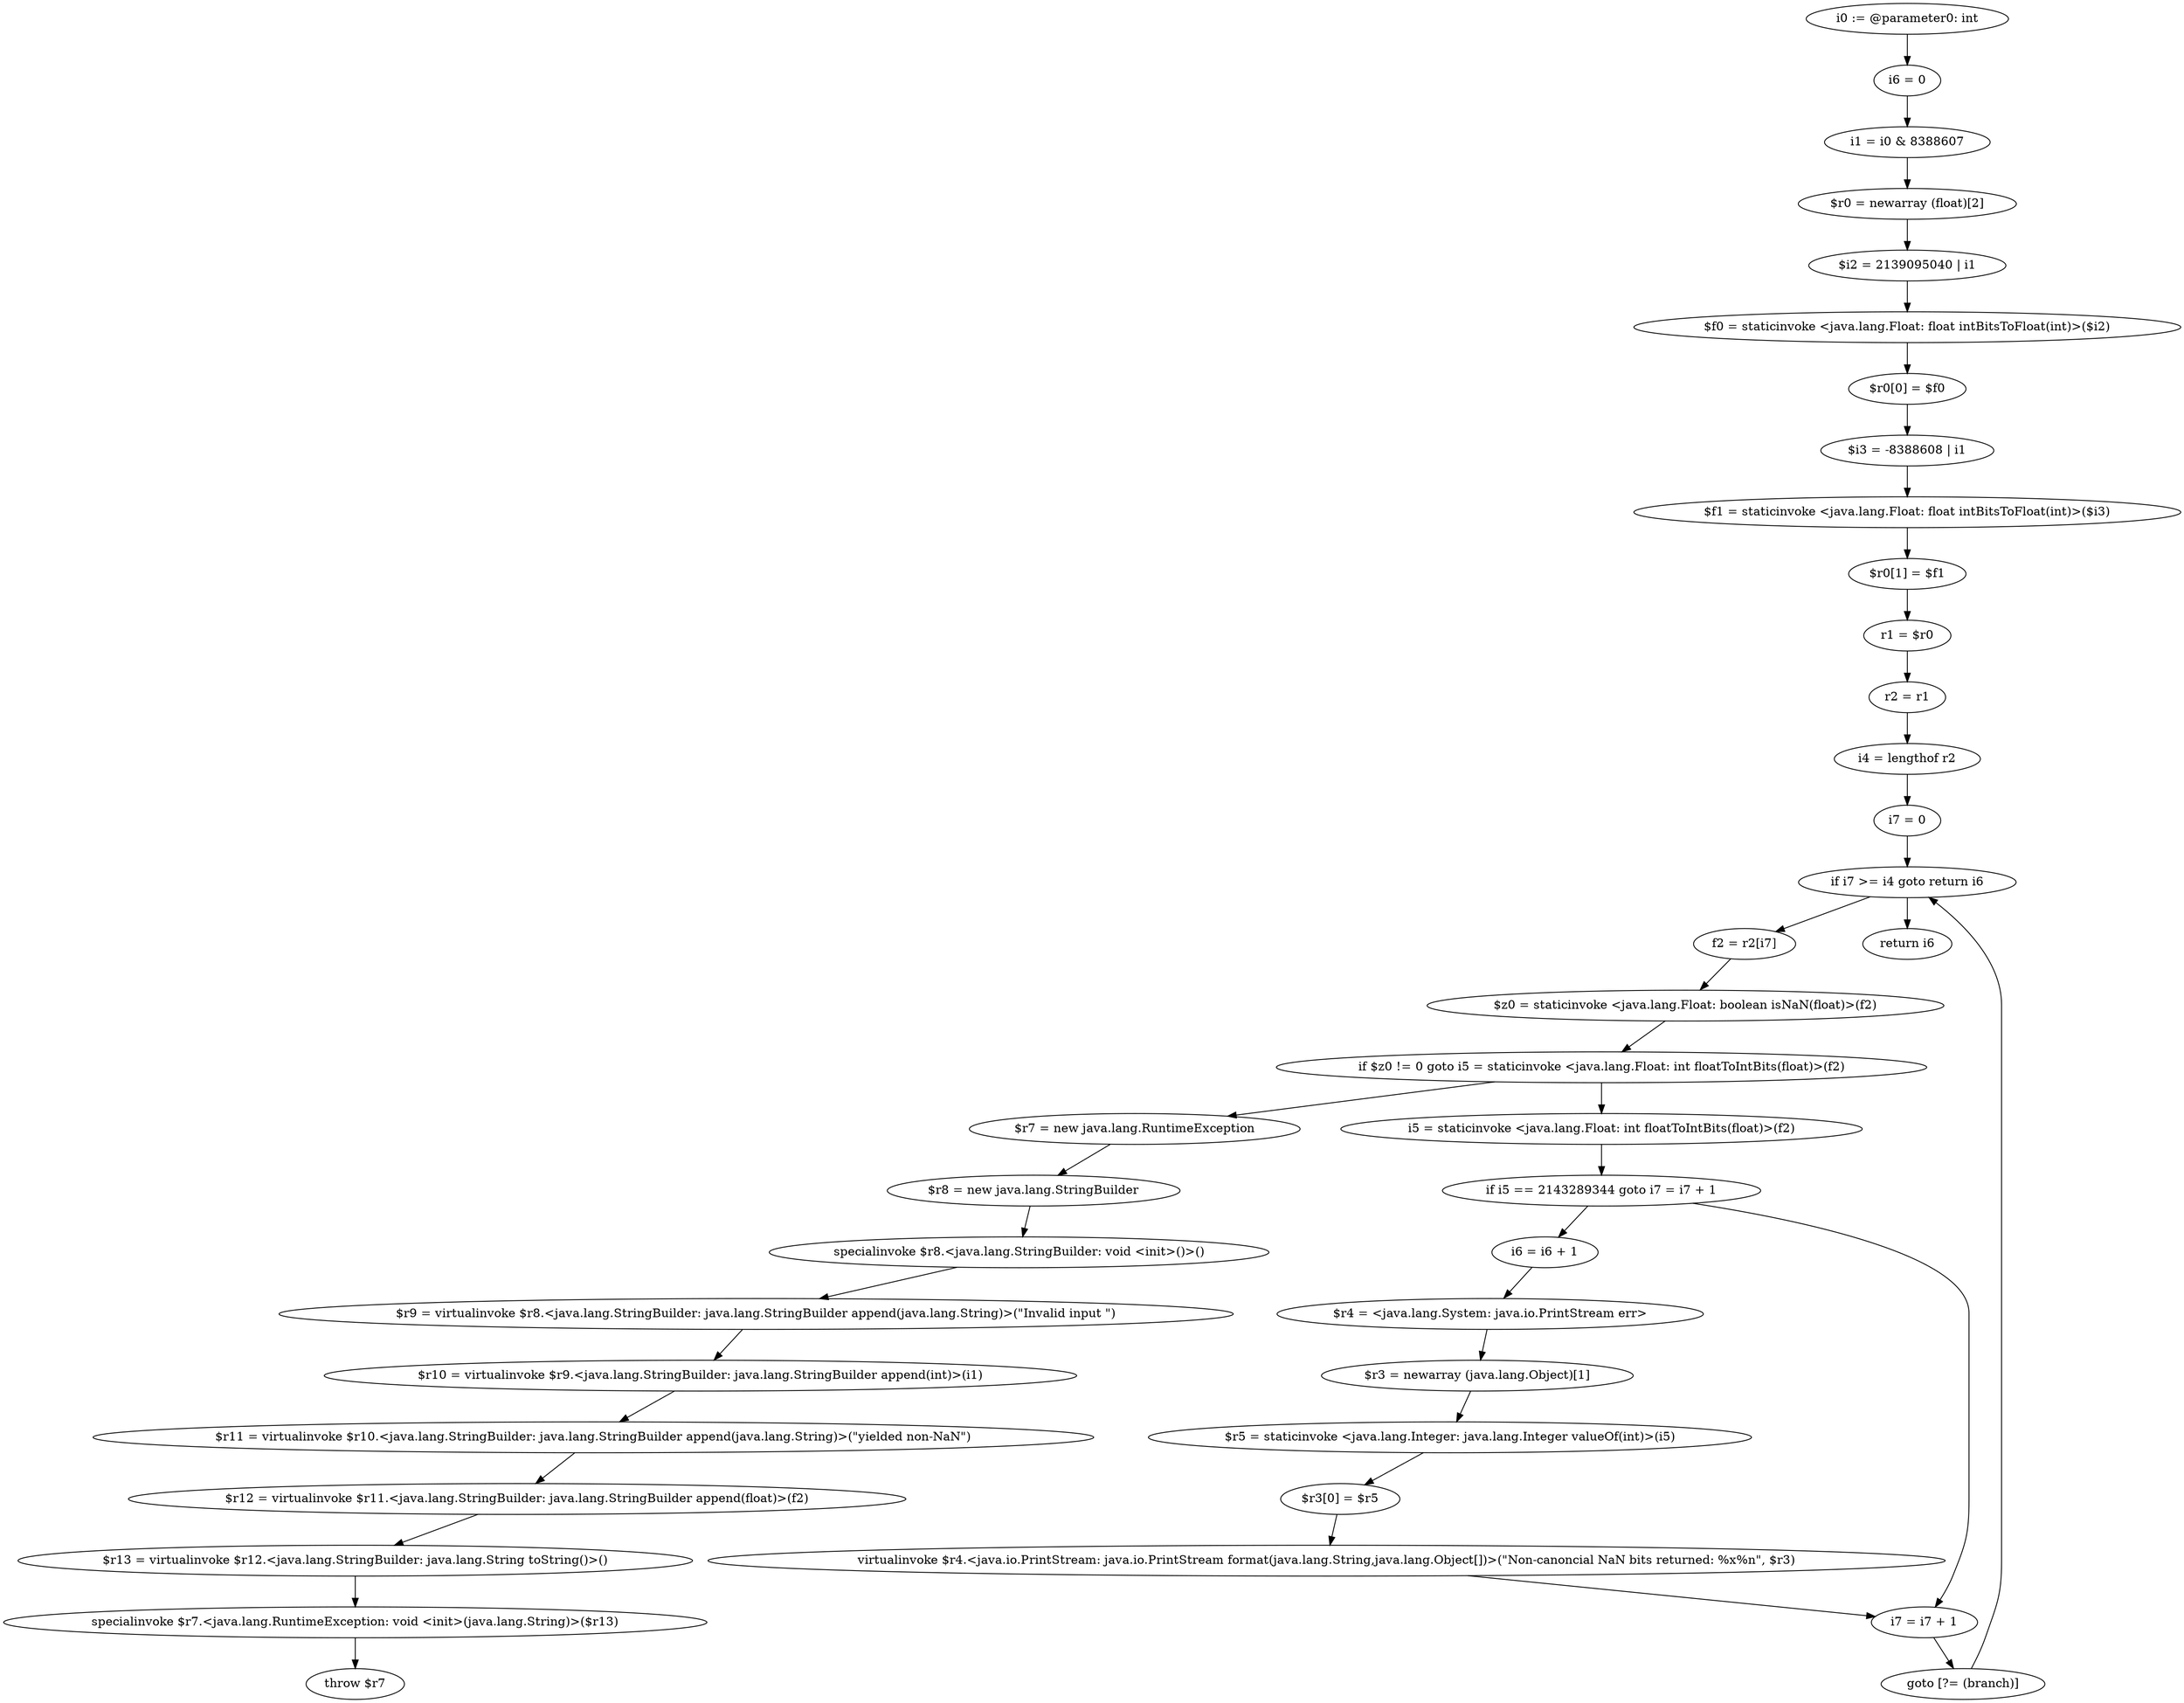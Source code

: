 digraph "unitGraph" {
    "i0 := @parameter0: int"
    "i6 = 0"
    "i1 = i0 & 8388607"
    "$r0 = newarray (float)[2]"
    "$i2 = 2139095040 | i1"
    "$f0 = staticinvoke <java.lang.Float: float intBitsToFloat(int)>($i2)"
    "$r0[0] = $f0"
    "$i3 = -8388608 | i1"
    "$f1 = staticinvoke <java.lang.Float: float intBitsToFloat(int)>($i3)"
    "$r0[1] = $f1"
    "r1 = $r0"
    "r2 = r1"
    "i4 = lengthof r2"
    "i7 = 0"
    "if i7 >= i4 goto return i6"
    "f2 = r2[i7]"
    "$z0 = staticinvoke <java.lang.Float: boolean isNaN(float)>(f2)"
    "if $z0 != 0 goto i5 = staticinvoke <java.lang.Float: int floatToIntBits(float)>(f2)"
    "$r7 = new java.lang.RuntimeException"
    "$r8 = new java.lang.StringBuilder"
    "specialinvoke $r8.<java.lang.StringBuilder: void <init>()>()"
    "$r9 = virtualinvoke $r8.<java.lang.StringBuilder: java.lang.StringBuilder append(java.lang.String)>(\"Invalid input \")"
    "$r10 = virtualinvoke $r9.<java.lang.StringBuilder: java.lang.StringBuilder append(int)>(i1)"
    "$r11 = virtualinvoke $r10.<java.lang.StringBuilder: java.lang.StringBuilder append(java.lang.String)>(\"yielded non-NaN\")"
    "$r12 = virtualinvoke $r11.<java.lang.StringBuilder: java.lang.StringBuilder append(float)>(f2)"
    "$r13 = virtualinvoke $r12.<java.lang.StringBuilder: java.lang.String toString()>()"
    "specialinvoke $r7.<java.lang.RuntimeException: void <init>(java.lang.String)>($r13)"
    "throw $r7"
    "i5 = staticinvoke <java.lang.Float: int floatToIntBits(float)>(f2)"
    "if i5 == 2143289344 goto i7 = i7 + 1"
    "i6 = i6 + 1"
    "$r4 = <java.lang.System: java.io.PrintStream err>"
    "$r3 = newarray (java.lang.Object)[1]"
    "$r5 = staticinvoke <java.lang.Integer: java.lang.Integer valueOf(int)>(i5)"
    "$r3[0] = $r5"
    "virtualinvoke $r4.<java.io.PrintStream: java.io.PrintStream format(java.lang.String,java.lang.Object[])>(\"Non-canoncial NaN bits returned: %x%n\", $r3)"
    "i7 = i7 + 1"
    "goto [?= (branch)]"
    "return i6"
    "i0 := @parameter0: int"->"i6 = 0";
    "i6 = 0"->"i1 = i0 & 8388607";
    "i1 = i0 & 8388607"->"$r0 = newarray (float)[2]";
    "$r0 = newarray (float)[2]"->"$i2 = 2139095040 | i1";
    "$i2 = 2139095040 | i1"->"$f0 = staticinvoke <java.lang.Float: float intBitsToFloat(int)>($i2)";
    "$f0 = staticinvoke <java.lang.Float: float intBitsToFloat(int)>($i2)"->"$r0[0] = $f0";
    "$r0[0] = $f0"->"$i3 = -8388608 | i1";
    "$i3 = -8388608 | i1"->"$f1 = staticinvoke <java.lang.Float: float intBitsToFloat(int)>($i3)";
    "$f1 = staticinvoke <java.lang.Float: float intBitsToFloat(int)>($i3)"->"$r0[1] = $f1";
    "$r0[1] = $f1"->"r1 = $r0";
    "r1 = $r0"->"r2 = r1";
    "r2 = r1"->"i4 = lengthof r2";
    "i4 = lengthof r2"->"i7 = 0";
    "i7 = 0"->"if i7 >= i4 goto return i6";
    "if i7 >= i4 goto return i6"->"f2 = r2[i7]";
    "if i7 >= i4 goto return i6"->"return i6";
    "f2 = r2[i7]"->"$z0 = staticinvoke <java.lang.Float: boolean isNaN(float)>(f2)";
    "$z0 = staticinvoke <java.lang.Float: boolean isNaN(float)>(f2)"->"if $z0 != 0 goto i5 = staticinvoke <java.lang.Float: int floatToIntBits(float)>(f2)";
    "if $z0 != 0 goto i5 = staticinvoke <java.lang.Float: int floatToIntBits(float)>(f2)"->"$r7 = new java.lang.RuntimeException";
    "if $z0 != 0 goto i5 = staticinvoke <java.lang.Float: int floatToIntBits(float)>(f2)"->"i5 = staticinvoke <java.lang.Float: int floatToIntBits(float)>(f2)";
    "$r7 = new java.lang.RuntimeException"->"$r8 = new java.lang.StringBuilder";
    "$r8 = new java.lang.StringBuilder"->"specialinvoke $r8.<java.lang.StringBuilder: void <init>()>()";
    "specialinvoke $r8.<java.lang.StringBuilder: void <init>()>()"->"$r9 = virtualinvoke $r8.<java.lang.StringBuilder: java.lang.StringBuilder append(java.lang.String)>(\"Invalid input \")";
    "$r9 = virtualinvoke $r8.<java.lang.StringBuilder: java.lang.StringBuilder append(java.lang.String)>(\"Invalid input \")"->"$r10 = virtualinvoke $r9.<java.lang.StringBuilder: java.lang.StringBuilder append(int)>(i1)";
    "$r10 = virtualinvoke $r9.<java.lang.StringBuilder: java.lang.StringBuilder append(int)>(i1)"->"$r11 = virtualinvoke $r10.<java.lang.StringBuilder: java.lang.StringBuilder append(java.lang.String)>(\"yielded non-NaN\")";
    "$r11 = virtualinvoke $r10.<java.lang.StringBuilder: java.lang.StringBuilder append(java.lang.String)>(\"yielded non-NaN\")"->"$r12 = virtualinvoke $r11.<java.lang.StringBuilder: java.lang.StringBuilder append(float)>(f2)";
    "$r12 = virtualinvoke $r11.<java.lang.StringBuilder: java.lang.StringBuilder append(float)>(f2)"->"$r13 = virtualinvoke $r12.<java.lang.StringBuilder: java.lang.String toString()>()";
    "$r13 = virtualinvoke $r12.<java.lang.StringBuilder: java.lang.String toString()>()"->"specialinvoke $r7.<java.lang.RuntimeException: void <init>(java.lang.String)>($r13)";
    "specialinvoke $r7.<java.lang.RuntimeException: void <init>(java.lang.String)>($r13)"->"throw $r7";
    "i5 = staticinvoke <java.lang.Float: int floatToIntBits(float)>(f2)"->"if i5 == 2143289344 goto i7 = i7 + 1";
    "if i5 == 2143289344 goto i7 = i7 + 1"->"i6 = i6 + 1";
    "if i5 == 2143289344 goto i7 = i7 + 1"->"i7 = i7 + 1";
    "i6 = i6 + 1"->"$r4 = <java.lang.System: java.io.PrintStream err>";
    "$r4 = <java.lang.System: java.io.PrintStream err>"->"$r3 = newarray (java.lang.Object)[1]";
    "$r3 = newarray (java.lang.Object)[1]"->"$r5 = staticinvoke <java.lang.Integer: java.lang.Integer valueOf(int)>(i5)";
    "$r5 = staticinvoke <java.lang.Integer: java.lang.Integer valueOf(int)>(i5)"->"$r3[0] = $r5";
    "$r3[0] = $r5"->"virtualinvoke $r4.<java.io.PrintStream: java.io.PrintStream format(java.lang.String,java.lang.Object[])>(\"Non-canoncial NaN bits returned: %x%n\", $r3)";
    "virtualinvoke $r4.<java.io.PrintStream: java.io.PrintStream format(java.lang.String,java.lang.Object[])>(\"Non-canoncial NaN bits returned: %x%n\", $r3)"->"i7 = i7 + 1";
    "i7 = i7 + 1"->"goto [?= (branch)]";
    "goto [?= (branch)]"->"if i7 >= i4 goto return i6";
}
